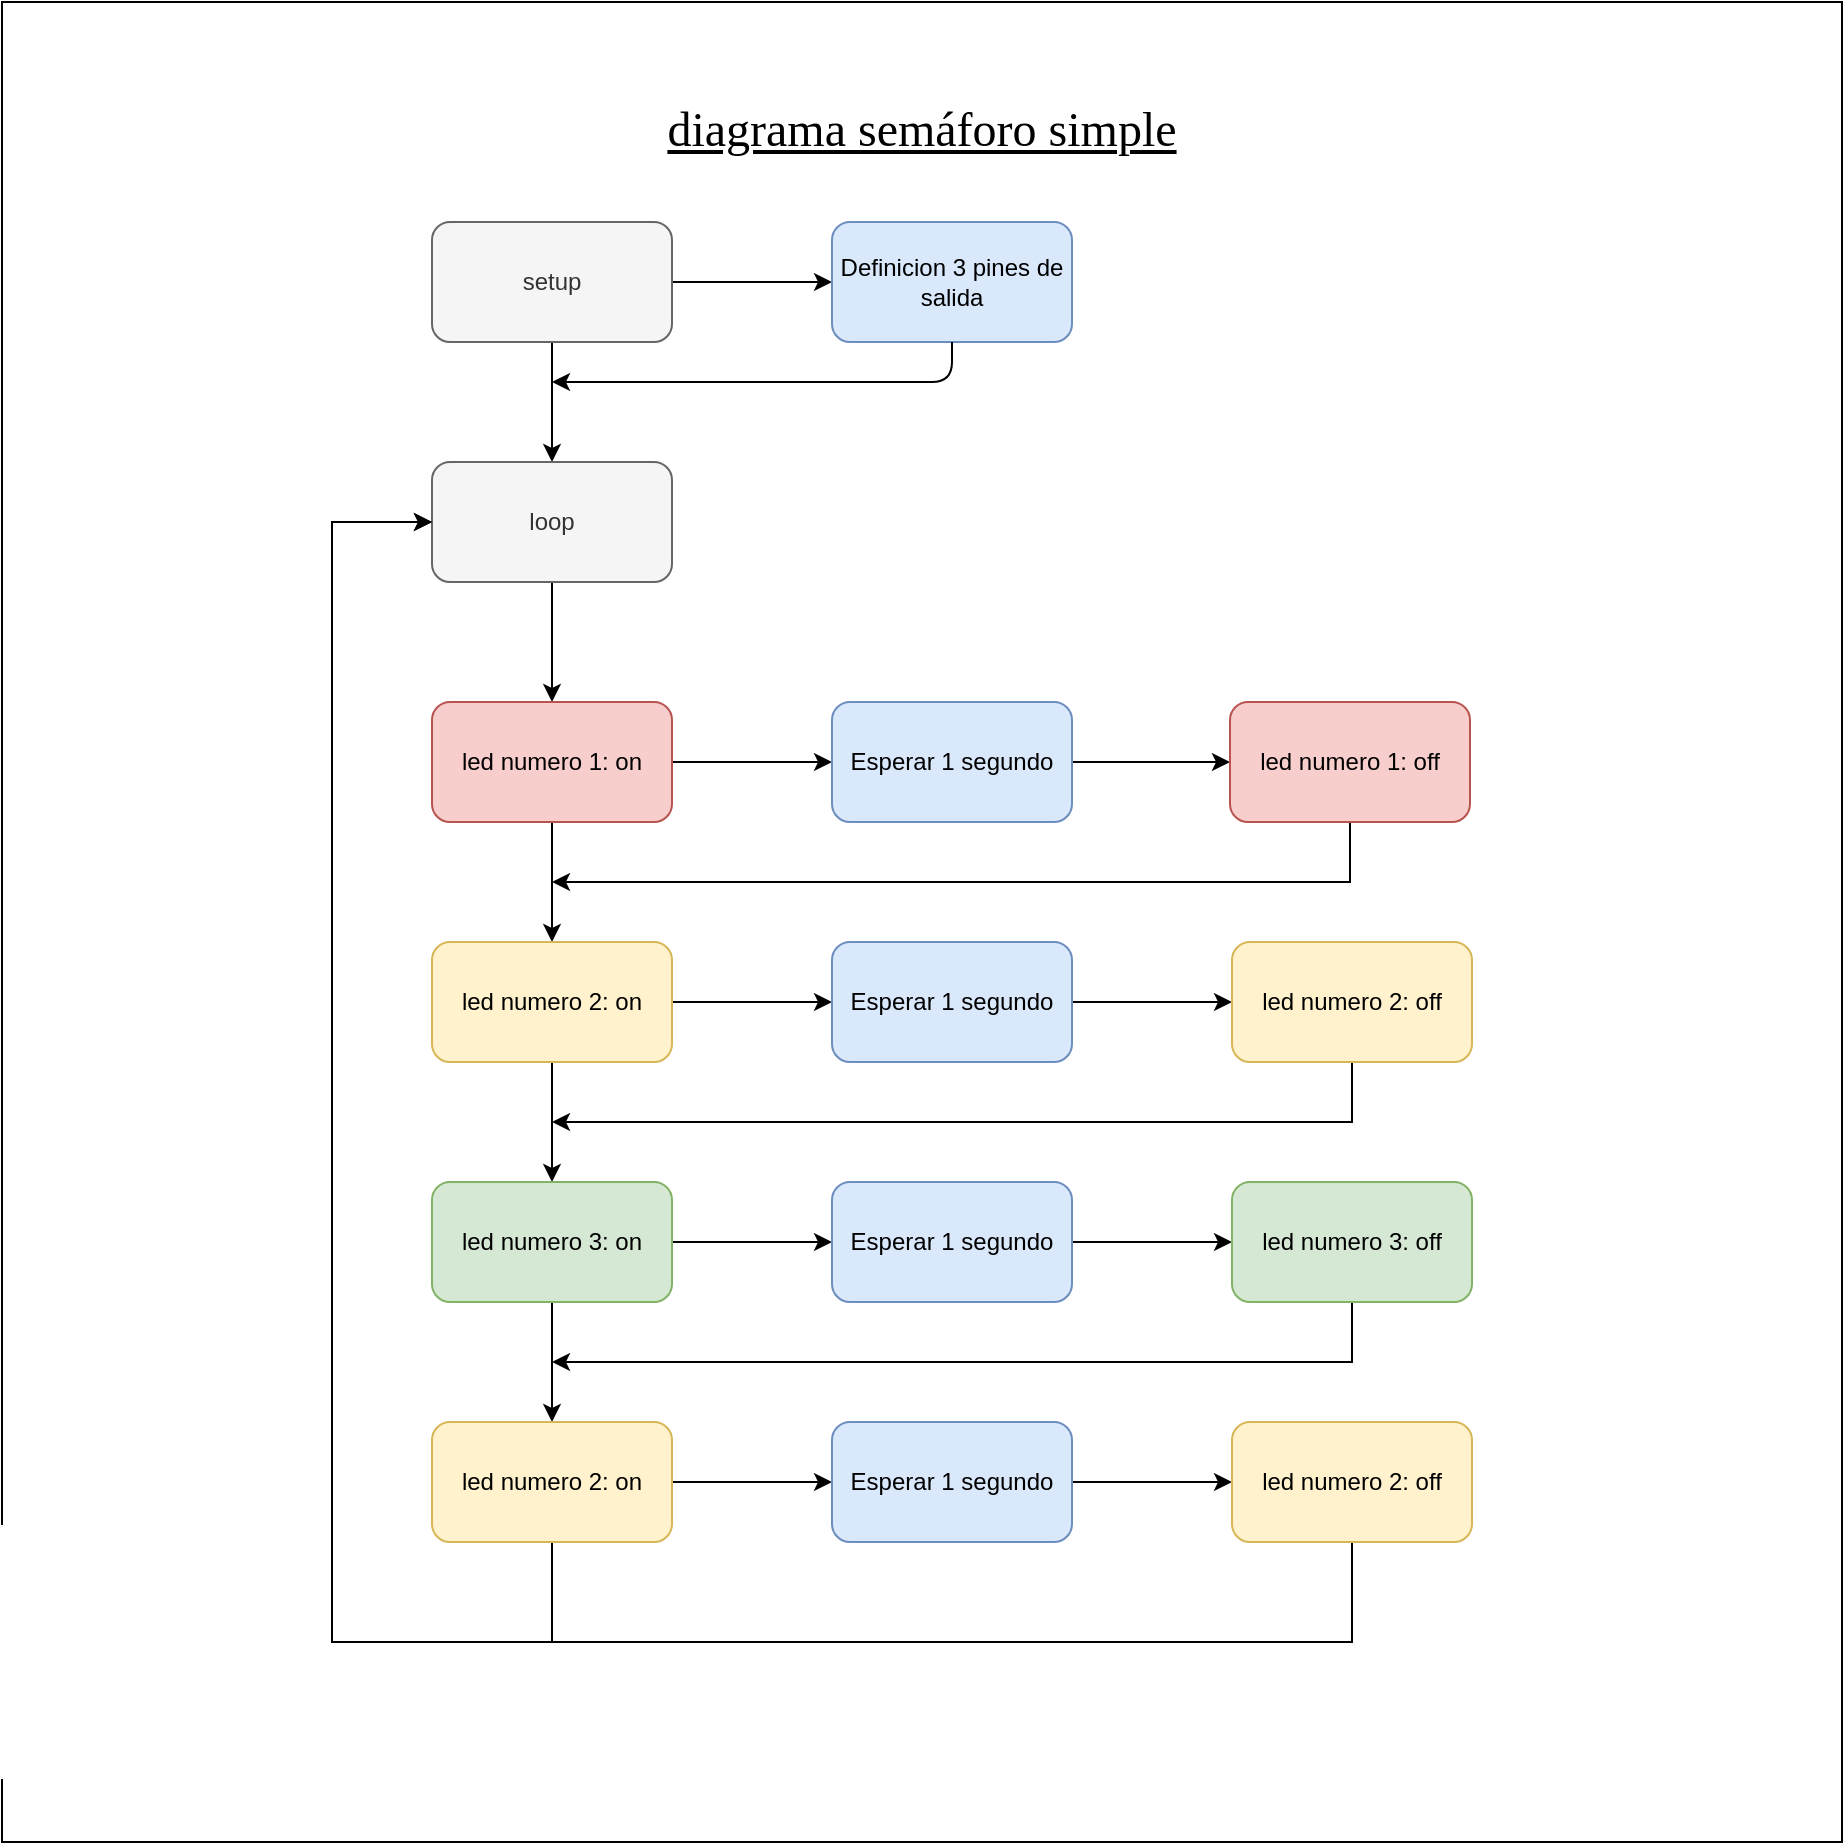 <mxfile version="13.7.5" type="github"><diagram id="0vI4o7q7UMYRKQ779-8n" name="Page-1"><mxGraphModel dx="2926" dy="1150" grid="1" gridSize="10" guides="1" tooltips="1" connect="1" arrows="1" fold="1" page="1" pageScale="1" pageWidth="850" pageHeight="1100" math="0" shadow="0"><root><mxCell id="0"/><mxCell id="1" parent="0"/><mxCell id="U3pB42VmnpEVsg7LLmas-44" value="" style="whiteSpace=wrap;html=1;aspect=fixed;fontFamily=Tahoma;fontSize=24;align=center;" vertex="1" parent="1"><mxGeometry x="-35" y="40" width="920" height="920" as="geometry"/></mxCell><mxCell id="U3pB42VmnpEVsg7LLmas-45" value="" style="edgeStyle=orthogonalEdgeStyle;rounded=0;orthogonalLoop=1;jettySize=auto;html=1;" edge="1" parent="1" source="U3pB42VmnpEVsg7LLmas-47" target="U3pB42VmnpEVsg7LLmas-50"><mxGeometry relative="1" as="geometry"/></mxCell><mxCell id="U3pB42VmnpEVsg7LLmas-46" value="" style="edgeStyle=orthogonalEdgeStyle;rounded=0;orthogonalLoop=1;jettySize=auto;html=1;" edge="1" parent="1" source="U3pB42VmnpEVsg7LLmas-47" target="U3pB42VmnpEVsg7LLmas-49"><mxGeometry relative="1" as="geometry"/></mxCell><mxCell id="U3pB42VmnpEVsg7LLmas-47" value="setup" style="rounded=1;whiteSpace=wrap;html=1;fillColor=#f5f5f5;strokeColor=#666666;fontColor=#333333;" vertex="1" parent="1"><mxGeometry x="180" y="150" width="120" height="60" as="geometry"/></mxCell><mxCell id="U3pB42VmnpEVsg7LLmas-48" value="" style="edgeStyle=orthogonalEdgeStyle;rounded=0;orthogonalLoop=1;jettySize=auto;html=1;" edge="1" parent="1" source="U3pB42VmnpEVsg7LLmas-49" target="U3pB42VmnpEVsg7LLmas-53"><mxGeometry relative="1" as="geometry"/></mxCell><mxCell id="U3pB42VmnpEVsg7LLmas-49" value="loop" style="rounded=1;whiteSpace=wrap;html=1;fillColor=#f5f5f5;strokeColor=#666666;fontColor=#333333;" vertex="1" parent="1"><mxGeometry x="180" y="270" width="120" height="60" as="geometry"/></mxCell><mxCell id="U3pB42VmnpEVsg7LLmas-50" value="Definicion 3 pines de salida" style="rounded=1;whiteSpace=wrap;html=1;fillColor=#dae8fc;strokeColor=#6c8ebf;" vertex="1" parent="1"><mxGeometry x="380" y="150" width="120" height="60" as="geometry"/></mxCell><mxCell id="U3pB42VmnpEVsg7LLmas-51" value="" style="edgeStyle=orthogonalEdgeStyle;rounded=0;orthogonalLoop=1;jettySize=auto;html=1;" edge="1" parent="1" source="U3pB42VmnpEVsg7LLmas-53" target="U3pB42VmnpEVsg7LLmas-60"><mxGeometry relative="1" as="geometry"/></mxCell><mxCell id="U3pB42VmnpEVsg7LLmas-52" value="" style="edgeStyle=orthogonalEdgeStyle;rounded=0;orthogonalLoop=1;jettySize=auto;html=1;" edge="1" parent="1" source="U3pB42VmnpEVsg7LLmas-53" target="U3pB42VmnpEVsg7LLmas-56"><mxGeometry relative="1" as="geometry"/></mxCell><mxCell id="U3pB42VmnpEVsg7LLmas-53" value="led numero 1: on" style="rounded=1;whiteSpace=wrap;html=1;fillColor=#f8cecc;strokeColor=#b85450;" vertex="1" parent="1"><mxGeometry x="180" y="390" width="120" height="60" as="geometry"/></mxCell><mxCell id="U3pB42VmnpEVsg7LLmas-54" value="" style="edgeStyle=orthogonalEdgeStyle;rounded=0;orthogonalLoop=1;jettySize=auto;html=1;" edge="1" parent="1" source="U3pB42VmnpEVsg7LLmas-56" target="U3pB42VmnpEVsg7LLmas-67"><mxGeometry relative="1" as="geometry"/></mxCell><mxCell id="U3pB42VmnpEVsg7LLmas-55" value="" style="edgeStyle=orthogonalEdgeStyle;rounded=0;orthogonalLoop=1;jettySize=auto;html=1;" edge="1" parent="1" source="U3pB42VmnpEVsg7LLmas-56" target="U3pB42VmnpEVsg7LLmas-58"><mxGeometry relative="1" as="geometry"/></mxCell><mxCell id="U3pB42VmnpEVsg7LLmas-56" value="led numero 2: on" style="rounded=1;whiteSpace=wrap;html=1;fillColor=#fff2cc;strokeColor=#d6b656;" vertex="1" parent="1"><mxGeometry x="180" y="510" width="120" height="60" as="geometry"/></mxCell><mxCell id="U3pB42VmnpEVsg7LLmas-57" value="" style="edgeStyle=orthogonalEdgeStyle;rounded=0;orthogonalLoop=1;jettySize=auto;html=1;" edge="1" parent="1" source="U3pB42VmnpEVsg7LLmas-58" target="U3pB42VmnpEVsg7LLmas-62"><mxGeometry relative="1" as="geometry"/></mxCell><mxCell id="U3pB42VmnpEVsg7LLmas-101" value="" style="edgeStyle=orthogonalEdgeStyle;rounded=0;orthogonalLoop=1;jettySize=auto;html=1;fontFamily=Tahoma;fontSize=24;" edge="1" parent="1" source="U3pB42VmnpEVsg7LLmas-58" target="U3pB42VmnpEVsg7LLmas-100"><mxGeometry relative="1" as="geometry"/></mxCell><mxCell id="U3pB42VmnpEVsg7LLmas-58" value="led numero 3: on" style="rounded=1;whiteSpace=wrap;html=1;fillColor=#d5e8d4;strokeColor=#82b366;" vertex="1" parent="1"><mxGeometry x="180" y="630" width="120" height="60" as="geometry"/></mxCell><mxCell id="U3pB42VmnpEVsg7LLmas-59" value="" style="edgeStyle=orthogonalEdgeStyle;rounded=0;orthogonalLoop=1;jettySize=auto;html=1;" edge="1" parent="1" source="U3pB42VmnpEVsg7LLmas-60" target="U3pB42VmnpEVsg7LLmas-65"><mxGeometry relative="1" as="geometry"/></mxCell><mxCell id="U3pB42VmnpEVsg7LLmas-60" value="Esperar 1 segundo " style="rounded=1;whiteSpace=wrap;html=1;fillColor=#dae8fc;strokeColor=#6c8ebf;" vertex="1" parent="1"><mxGeometry x="380" y="390" width="120" height="60" as="geometry"/></mxCell><mxCell id="U3pB42VmnpEVsg7LLmas-61" value="" style="edgeStyle=orthogonalEdgeStyle;rounded=0;orthogonalLoop=1;jettySize=auto;html=1;" edge="1" parent="1" source="U3pB42VmnpEVsg7LLmas-62" target="U3pB42VmnpEVsg7LLmas-71"><mxGeometry relative="1" as="geometry"/></mxCell><mxCell id="U3pB42VmnpEVsg7LLmas-62" value="Esperar 1 segundo" style="rounded=1;whiteSpace=wrap;html=1;fillColor=#dae8fc;strokeColor=#6c8ebf;" vertex="1" parent="1"><mxGeometry x="380" y="630" width="120" height="60" as="geometry"/></mxCell><mxCell id="U3pB42VmnpEVsg7LLmas-63" value="" style="endArrow=classic;html=1;exitX=0.5;exitY=1;exitDx=0;exitDy=0;" edge="1" parent="1" source="U3pB42VmnpEVsg7LLmas-50"><mxGeometry width="50" height="50" relative="1" as="geometry"><mxPoint x="260" y="310" as="sourcePoint"/><mxPoint x="240" y="230" as="targetPoint"/><Array as="points"><mxPoint x="440" y="230"/></Array></mxGeometry></mxCell><mxCell id="U3pB42VmnpEVsg7LLmas-64" value="" style="edgeStyle=orthogonalEdgeStyle;rounded=0;orthogonalLoop=1;jettySize=auto;html=1;" edge="1" parent="1" source="U3pB42VmnpEVsg7LLmas-65"><mxGeometry relative="1" as="geometry"><mxPoint x="240" y="480" as="targetPoint"/><Array as="points"><mxPoint x="639" y="480"/></Array></mxGeometry></mxCell><mxCell id="U3pB42VmnpEVsg7LLmas-65" value="led numero 1: off" style="rounded=1;whiteSpace=wrap;html=1;fillColor=#f8cecc;strokeColor=#b85450;" vertex="1" parent="1"><mxGeometry x="579" y="390" width="120" height="60" as="geometry"/></mxCell><mxCell id="U3pB42VmnpEVsg7LLmas-66" value="" style="edgeStyle=orthogonalEdgeStyle;rounded=0;orthogonalLoop=1;jettySize=auto;html=1;" edge="1" parent="1" source="U3pB42VmnpEVsg7LLmas-67" target="U3pB42VmnpEVsg7LLmas-69"><mxGeometry relative="1" as="geometry"/></mxCell><mxCell id="U3pB42VmnpEVsg7LLmas-67" value="Esperar 1 segundo " style="rounded=1;whiteSpace=wrap;html=1;fillColor=#dae8fc;strokeColor=#6c8ebf;" vertex="1" parent="1"><mxGeometry x="380" y="510" width="120" height="60" as="geometry"/></mxCell><mxCell id="U3pB42VmnpEVsg7LLmas-68" style="edgeStyle=orthogonalEdgeStyle;rounded=0;orthogonalLoop=1;jettySize=auto;html=1;" edge="1" parent="1" source="U3pB42VmnpEVsg7LLmas-69"><mxGeometry relative="1" as="geometry"><mxPoint x="240" y="600" as="targetPoint"/><Array as="points"><mxPoint x="640" y="600"/></Array></mxGeometry></mxCell><mxCell id="U3pB42VmnpEVsg7LLmas-69" value="led numero 2: off" style="rounded=1;whiteSpace=wrap;html=1;fillColor=#fff2cc;strokeColor=#d6b656;" vertex="1" parent="1"><mxGeometry x="580" y="510" width="120" height="60" as="geometry"/></mxCell><mxCell id="U3pB42VmnpEVsg7LLmas-102" style="edgeStyle=orthogonalEdgeStyle;rounded=0;orthogonalLoop=1;jettySize=auto;html=1;fontFamily=Tahoma;fontSize=24;" edge="1" parent="1" source="U3pB42VmnpEVsg7LLmas-71"><mxGeometry relative="1" as="geometry"><mxPoint x="240" y="720" as="targetPoint"/><Array as="points"><mxPoint x="640" y="720"/></Array></mxGeometry></mxCell><mxCell id="U3pB42VmnpEVsg7LLmas-71" value="led numero 3: off" style="rounded=1;whiteSpace=wrap;html=1;fillColor=#d5e8d4;strokeColor=#82b366;" vertex="1" parent="1"><mxGeometry x="580" y="630" width="120" height="60" as="geometry"/></mxCell><mxCell id="U3pB42VmnpEVsg7LLmas-104" value="" style="edgeStyle=orthogonalEdgeStyle;rounded=0;orthogonalLoop=1;jettySize=auto;html=1;fontFamily=Tahoma;fontSize=24;" edge="1" parent="1" source="U3pB42VmnpEVsg7LLmas-100" target="U3pB42VmnpEVsg7LLmas-103"><mxGeometry relative="1" as="geometry"/></mxCell><mxCell id="U3pB42VmnpEVsg7LLmas-115" style="edgeStyle=orthogonalEdgeStyle;rounded=0;orthogonalLoop=1;jettySize=auto;html=1;strokeColor=#000000;fontFamily=Tahoma;fontSize=24;" edge="1" parent="1" source="U3pB42VmnpEVsg7LLmas-100"><mxGeometry relative="1" as="geometry"><mxPoint x="180" y="300" as="targetPoint"/><Array as="points"><mxPoint x="240" y="860"/><mxPoint x="130" y="860"/><mxPoint x="130" y="300"/></Array></mxGeometry></mxCell><mxCell id="U3pB42VmnpEVsg7LLmas-100" value="led numero 2: on" style="rounded=1;whiteSpace=wrap;html=1;fillColor=#fff2cc;strokeColor=#d6b656;" vertex="1" parent="1"><mxGeometry x="180" y="750" width="120" height="60" as="geometry"/></mxCell><mxCell id="U3pB42VmnpEVsg7LLmas-107" value="" style="edgeStyle=orthogonalEdgeStyle;rounded=0;orthogonalLoop=1;jettySize=auto;html=1;fontFamily=Tahoma;fontSize=24;" edge="1" parent="1" source="U3pB42VmnpEVsg7LLmas-103" target="U3pB42VmnpEVsg7LLmas-106"><mxGeometry relative="1" as="geometry"/></mxCell><mxCell id="U3pB42VmnpEVsg7LLmas-103" value="Esperar 1 segundo" style="rounded=1;whiteSpace=wrap;html=1;fillColor=#dae8fc;strokeColor=#6c8ebf;" vertex="1" parent="1"><mxGeometry x="380" y="750" width="120" height="60" as="geometry"/></mxCell><mxCell id="U3pB42VmnpEVsg7LLmas-108" style="edgeStyle=orthogonalEdgeStyle;rounded=0;orthogonalLoop=1;jettySize=auto;html=1;entryX=0;entryY=0.5;entryDx=0;entryDy=0;fontFamily=Tahoma;fontSize=24;" edge="1" parent="1" source="U3pB42VmnpEVsg7LLmas-106" target="U3pB42VmnpEVsg7LLmas-49"><mxGeometry relative="1" as="geometry"><Array as="points"><mxPoint x="640" y="860"/><mxPoint x="130" y="860"/><mxPoint x="130" y="300"/></Array></mxGeometry></mxCell><mxCell id="U3pB42VmnpEVsg7LLmas-106" value="led numero 2: off" style="rounded=1;whiteSpace=wrap;html=1;fillColor=#fff2cc;strokeColor=#d6b656;" vertex="1" parent="1"><mxGeometry x="580" y="750" width="120" height="60" as="geometry"/></mxCell><mxCell id="U3pB42VmnpEVsg7LLmas-116" value="diagrama semáforo simple" style="text;html=1;strokeColor=none;fillColor=none;align=center;verticalAlign=middle;whiteSpace=wrap;rounded=0;fontFamily=Tahoma;fontSize=24;fontStyle=4" vertex="1" parent="1"><mxGeometry x="250" y="89" width="350" height="30" as="geometry"/></mxCell></root></mxGraphModel></diagram></mxfile>